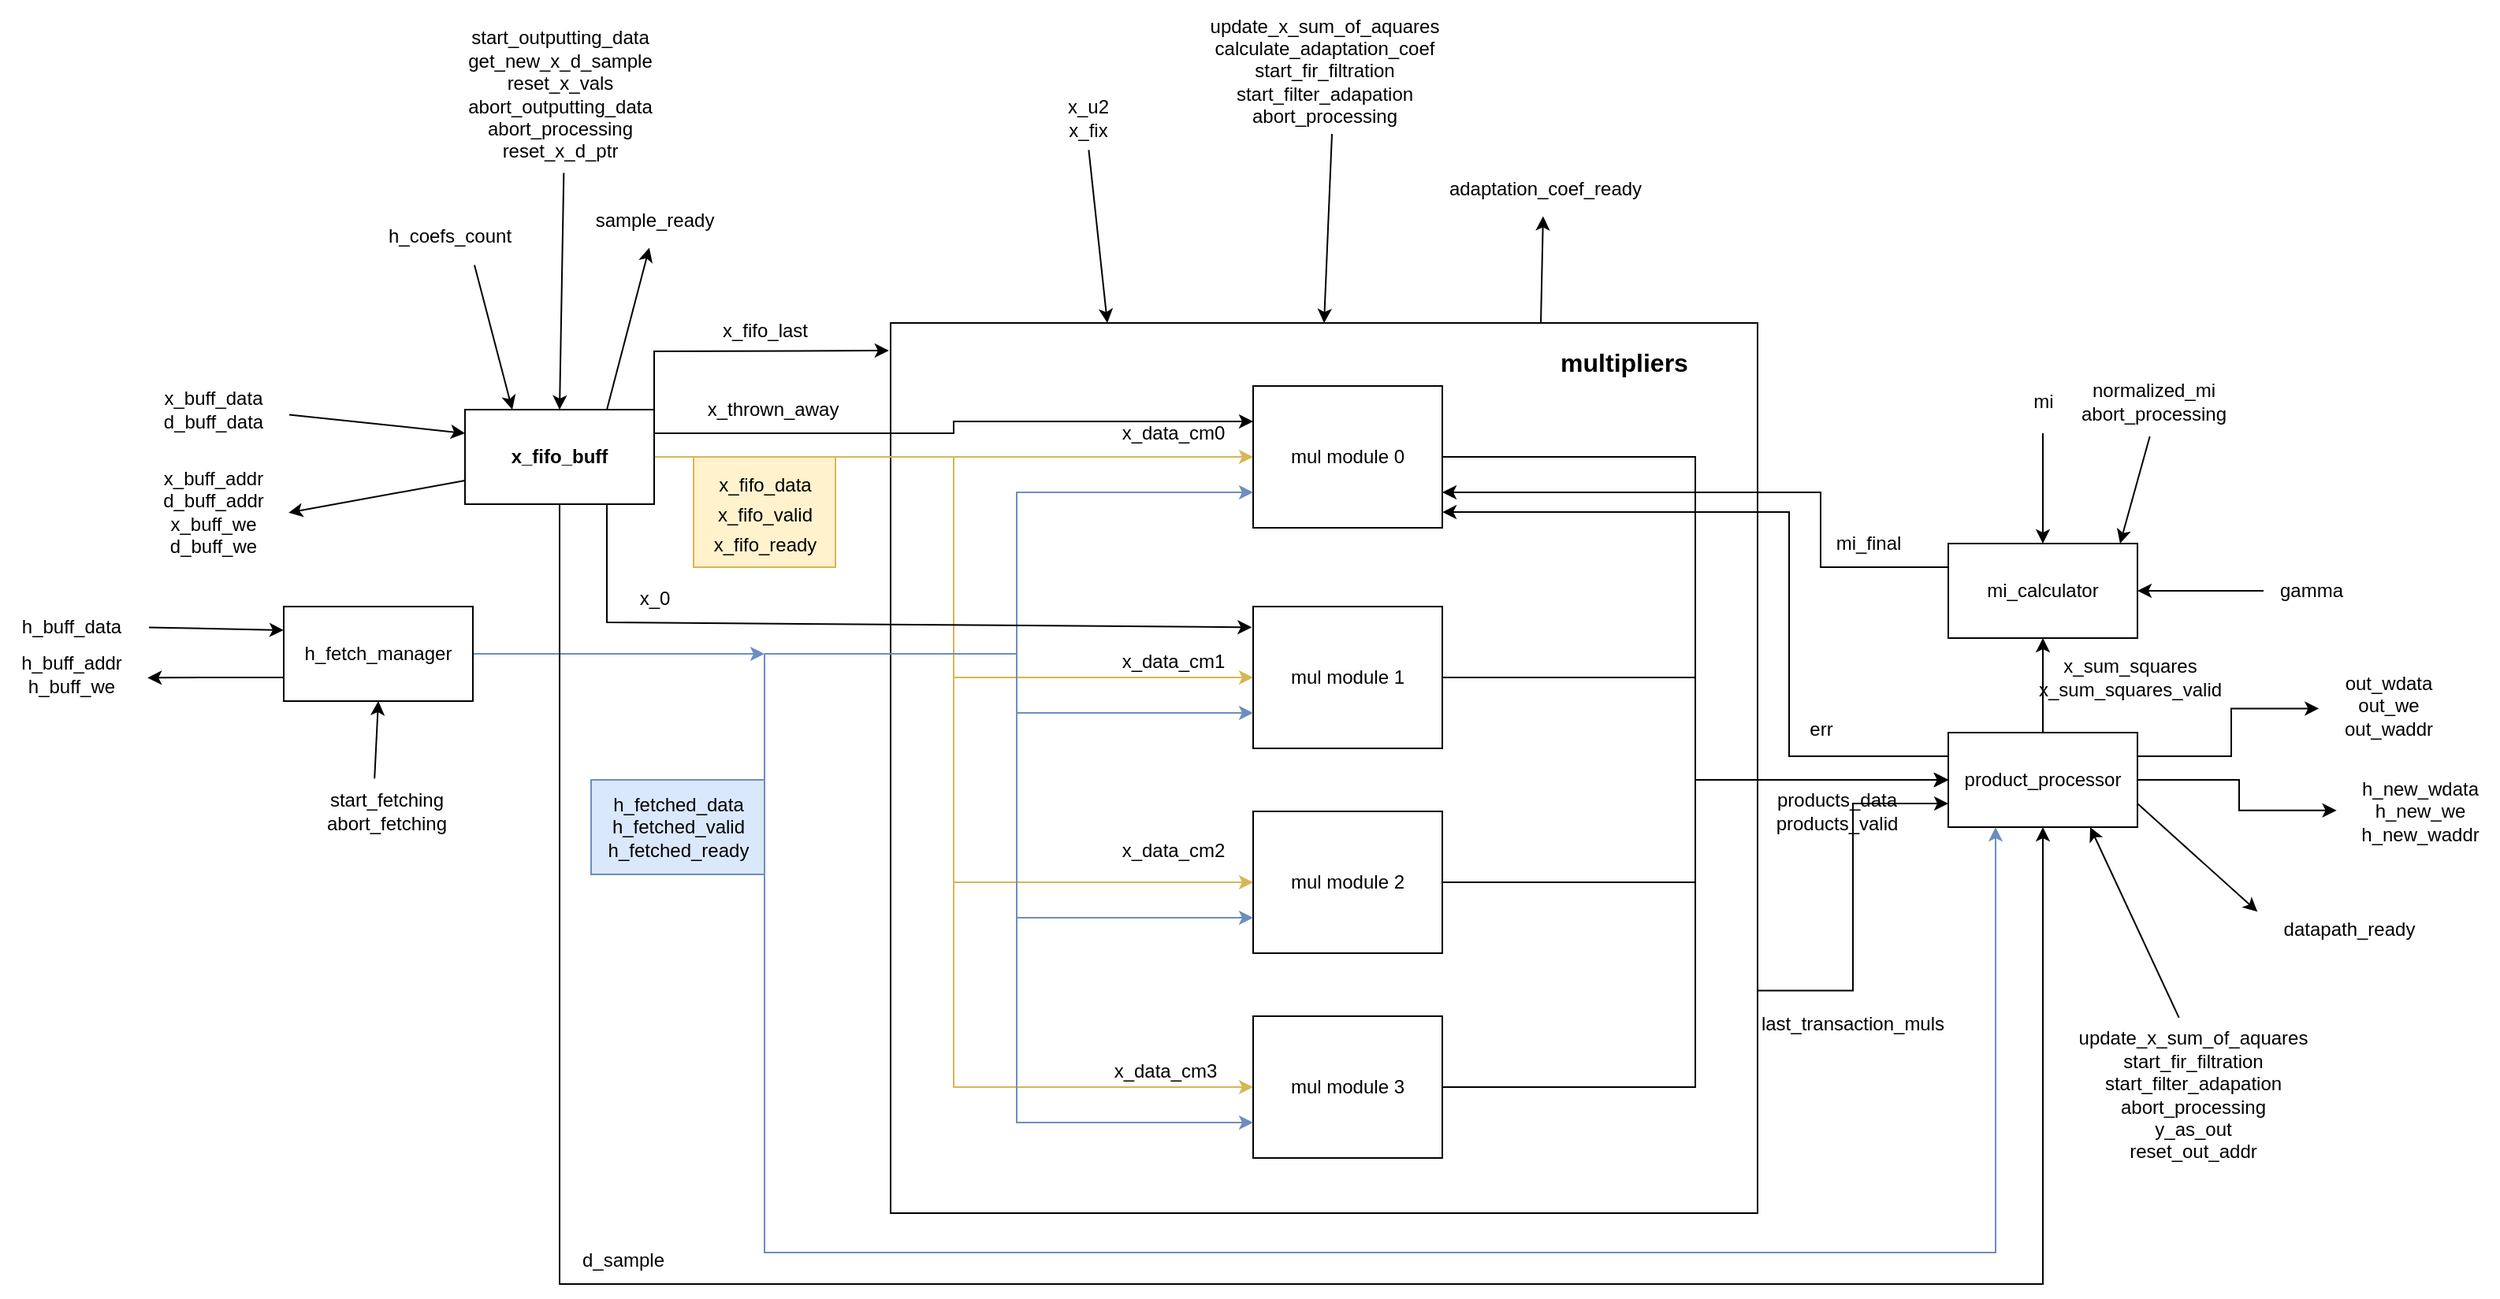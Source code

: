 <mxfile version="21.1.2" type="device">
  <diagram name="Page-1" id="f3YzBDc8I1vSzQkm1n1Y">
    <mxGraphModel dx="1994" dy="1859" grid="1" gridSize="10" guides="1" tooltips="1" connect="1" arrows="1" fold="1" page="1" pageScale="1" pageWidth="827" pageHeight="1169" math="0" shadow="0">
      <root>
        <mxCell id="0" />
        <mxCell id="1" parent="0" />
        <mxCell id="3palruj22PBdpWZvpDaX-1" style="edgeStyle=orthogonalEdgeStyle;rounded=0;orthogonalLoop=1;jettySize=auto;html=1;exitX=1;exitY=0.75;exitDx=0;exitDy=0;entryX=0;entryY=0.75;entryDx=0;entryDy=0;" parent="1" source="3palruj22PBdpWZvpDaX-2" target="3palruj22PBdpWZvpDaX-27" edge="1">
          <mxGeometry relative="1" as="geometry" />
        </mxCell>
        <mxCell id="3palruj22PBdpWZvpDaX-2" value="" style="rounded=0;whiteSpace=wrap;html=1;" parent="1" vertex="1">
          <mxGeometry x="280" y="80" width="550" height="565" as="geometry" />
        </mxCell>
        <mxCell id="3palruj22PBdpWZvpDaX-3" style="edgeStyle=orthogonalEdgeStyle;rounded=0;orthogonalLoop=1;jettySize=auto;html=1;exitX=1;exitY=0.5;exitDx=0;exitDy=0;entryX=0;entryY=0.5;entryDx=0;entryDy=0;fillColor=#fff2cc;strokeColor=#d6b656;" parent="1" source="3palruj22PBdpWZvpDaX-8" target="3palruj22PBdpWZvpDaX-16" edge="1">
          <mxGeometry relative="1" as="geometry" />
        </mxCell>
        <mxCell id="3palruj22PBdpWZvpDaX-4" style="edgeStyle=orthogonalEdgeStyle;rounded=0;orthogonalLoop=1;jettySize=auto;html=1;exitX=1;exitY=0.5;exitDx=0;exitDy=0;entryX=0;entryY=0.5;entryDx=0;entryDy=0;fillColor=#fff2cc;strokeColor=#d6b656;" parent="1" source="3palruj22PBdpWZvpDaX-8" target="3palruj22PBdpWZvpDaX-14" edge="1">
          <mxGeometry relative="1" as="geometry" />
        </mxCell>
        <mxCell id="3palruj22PBdpWZvpDaX-5" style="edgeStyle=orthogonalEdgeStyle;rounded=0;orthogonalLoop=1;jettySize=auto;html=1;exitX=1;exitY=0.5;exitDx=0;exitDy=0;entryX=0;entryY=0.5;entryDx=0;entryDy=0;fillColor=#fff2cc;strokeColor=#d6b656;" parent="1" source="3palruj22PBdpWZvpDaX-8" target="3palruj22PBdpWZvpDaX-12" edge="1">
          <mxGeometry relative="1" as="geometry" />
        </mxCell>
        <mxCell id="3palruj22PBdpWZvpDaX-6" style="edgeStyle=orthogonalEdgeStyle;rounded=0;orthogonalLoop=1;jettySize=auto;html=1;exitX=1;exitY=0.5;exitDx=0;exitDy=0;entryX=0;entryY=0.5;entryDx=0;entryDy=0;fillColor=#fff2cc;strokeColor=#d6b656;" parent="1" source="3palruj22PBdpWZvpDaX-8" target="3palruj22PBdpWZvpDaX-10" edge="1">
          <mxGeometry relative="1" as="geometry" />
        </mxCell>
        <mxCell id="3palruj22PBdpWZvpDaX-7" style="edgeStyle=orthogonalEdgeStyle;rounded=0;orthogonalLoop=1;jettySize=auto;html=1;exitX=1;exitY=0.25;exitDx=0;exitDy=0;entryX=0;entryY=0.25;entryDx=0;entryDy=0;" parent="1" source="3palruj22PBdpWZvpDaX-8" target="3palruj22PBdpWZvpDaX-16" edge="1">
          <mxGeometry relative="1" as="geometry" />
        </mxCell>
        <mxCell id="3palruj22PBdpWZvpDaX-8" value="&lt;b&gt;x_fifo_buff&lt;/b&gt;" style="rounded=0;whiteSpace=wrap;html=1;" parent="1" vertex="1">
          <mxGeometry x="10" y="135" width="120" height="60" as="geometry" />
        </mxCell>
        <mxCell id="3palruj22PBdpWZvpDaX-9" style="edgeStyle=orthogonalEdgeStyle;rounded=0;orthogonalLoop=1;jettySize=auto;html=1;exitX=1;exitY=0.5;exitDx=0;exitDy=0;entryX=0;entryY=0.5;entryDx=0;entryDy=0;" parent="1" source="3palruj22PBdpWZvpDaX-10" target="3palruj22PBdpWZvpDaX-27" edge="1">
          <mxGeometry relative="1" as="geometry" />
        </mxCell>
        <mxCell id="3palruj22PBdpWZvpDaX-10" value="mul module 3" style="rounded=0;whiteSpace=wrap;html=1;" parent="1" vertex="1">
          <mxGeometry x="510" y="520" width="120" height="90" as="geometry" />
        </mxCell>
        <mxCell id="3palruj22PBdpWZvpDaX-11" style="edgeStyle=orthogonalEdgeStyle;rounded=0;orthogonalLoop=1;jettySize=auto;html=1;exitX=1;exitY=0.5;exitDx=0;exitDy=0;entryX=0;entryY=0.5;entryDx=0;entryDy=0;" parent="1" source="3palruj22PBdpWZvpDaX-12" target="3palruj22PBdpWZvpDaX-27" edge="1">
          <mxGeometry relative="1" as="geometry" />
        </mxCell>
        <mxCell id="3palruj22PBdpWZvpDaX-12" value="mul module 2" style="rounded=0;whiteSpace=wrap;html=1;" parent="1" vertex="1">
          <mxGeometry x="510" y="390" width="120" height="90" as="geometry" />
        </mxCell>
        <mxCell id="3palruj22PBdpWZvpDaX-13" style="edgeStyle=orthogonalEdgeStyle;rounded=0;orthogonalLoop=1;jettySize=auto;html=1;exitX=1;exitY=0.5;exitDx=0;exitDy=0;entryX=0;entryY=0.5;entryDx=0;entryDy=0;" parent="1" source="3palruj22PBdpWZvpDaX-14" target="3palruj22PBdpWZvpDaX-27" edge="1">
          <mxGeometry relative="1" as="geometry" />
        </mxCell>
        <mxCell id="3palruj22PBdpWZvpDaX-14" value="mul module 1" style="rounded=0;whiteSpace=wrap;html=1;" parent="1" vertex="1">
          <mxGeometry x="510" y="260" width="120" height="90" as="geometry" />
        </mxCell>
        <mxCell id="3palruj22PBdpWZvpDaX-15" style="edgeStyle=orthogonalEdgeStyle;rounded=0;orthogonalLoop=1;jettySize=auto;html=1;exitX=1;exitY=0.5;exitDx=0;exitDy=0;entryX=0;entryY=0.5;entryDx=0;entryDy=0;" parent="1" source="3palruj22PBdpWZvpDaX-16" target="3palruj22PBdpWZvpDaX-27" edge="1">
          <mxGeometry relative="1" as="geometry" />
        </mxCell>
        <mxCell id="3palruj22PBdpWZvpDaX-16" value="mul module 0" style="rounded=0;whiteSpace=wrap;html=1;" parent="1" vertex="1">
          <mxGeometry x="510" y="120" width="120" height="90" as="geometry" />
        </mxCell>
        <mxCell id="3palruj22PBdpWZvpDaX-17" value="" style="endArrow=classic;html=1;rounded=0;entryX=0;entryY=0.25;entryDx=0;entryDy=0;exitX=1.039;exitY=0.58;exitDx=0;exitDy=0;exitPerimeter=0;" parent="1" source="3palruj22PBdpWZvpDaX-22" target="3palruj22PBdpWZvpDaX-8" edge="1">
          <mxGeometry width="50" height="50" relative="1" as="geometry">
            <mxPoint x="-140" y="165" as="sourcePoint" />
            <mxPoint x="-120" y="115" as="targetPoint" />
          </mxGeometry>
        </mxCell>
        <mxCell id="3palruj22PBdpWZvpDaX-18" style="edgeStyle=orthogonalEdgeStyle;rounded=0;orthogonalLoop=1;jettySize=auto;html=1;exitX=1;exitY=0.5;exitDx=0;exitDy=0;entryX=0;entryY=0.75;entryDx=0;entryDy=0;fillColor=#dae8fc;strokeColor=#6c8ebf;" parent="1" target="3palruj22PBdpWZvpDaX-16" edge="1">
          <mxGeometry relative="1" as="geometry">
            <mxPoint x="200" y="290.0" as="sourcePoint" />
            <Array as="points">
              <mxPoint x="360" y="290" />
              <mxPoint x="360" y="188" />
            </Array>
          </mxGeometry>
        </mxCell>
        <mxCell id="3palruj22PBdpWZvpDaX-19" style="edgeStyle=orthogonalEdgeStyle;rounded=0;orthogonalLoop=1;jettySize=auto;html=1;exitX=1;exitY=0.5;exitDx=0;exitDy=0;entryX=0;entryY=0.75;entryDx=0;entryDy=0;fillColor=#dae8fc;strokeColor=#6c8ebf;" parent="1" target="3palruj22PBdpWZvpDaX-14" edge="1">
          <mxGeometry relative="1" as="geometry">
            <mxPoint x="200" y="290.0" as="sourcePoint" />
            <Array as="points">
              <mxPoint x="360" y="290" />
              <mxPoint x="360" y="328" />
            </Array>
          </mxGeometry>
        </mxCell>
        <mxCell id="3palruj22PBdpWZvpDaX-20" style="edgeStyle=orthogonalEdgeStyle;rounded=0;orthogonalLoop=1;jettySize=auto;html=1;exitX=1;exitY=0.5;exitDx=0;exitDy=0;entryX=0;entryY=0.75;entryDx=0;entryDy=0;fillColor=#dae8fc;strokeColor=#6c8ebf;" parent="1" target="3palruj22PBdpWZvpDaX-12" edge="1">
          <mxGeometry relative="1" as="geometry">
            <mxPoint x="200" y="290.0" as="sourcePoint" />
            <Array as="points">
              <mxPoint x="360" y="290" />
              <mxPoint x="360" y="458" />
            </Array>
          </mxGeometry>
        </mxCell>
        <mxCell id="3palruj22PBdpWZvpDaX-21" style="edgeStyle=orthogonalEdgeStyle;rounded=0;orthogonalLoop=1;jettySize=auto;html=1;exitX=1;exitY=0.5;exitDx=0;exitDy=0;entryX=0;entryY=0.75;entryDx=0;entryDy=0;fillColor=#dae8fc;strokeColor=#6c8ebf;" parent="1" target="3palruj22PBdpWZvpDaX-10" edge="1">
          <mxGeometry relative="1" as="geometry">
            <mxPoint x="200" y="290.0" as="sourcePoint" />
            <Array as="points">
              <mxPoint x="360" y="290" />
              <mxPoint x="360" y="588" />
            </Array>
          </mxGeometry>
        </mxCell>
        <mxCell id="3palruj22PBdpWZvpDaX-22" value="x_buff_data&lt;br&gt;d_buff_data" style="text;html=1;align=center;verticalAlign=middle;resizable=0;points=[];autosize=1;strokeColor=none;fillColor=none;" parent="1" vertex="1">
          <mxGeometry x="-195" y="115" width="90" height="40" as="geometry" />
        </mxCell>
        <mxCell id="3palruj22PBdpWZvpDaX-23" style="edgeStyle=orthogonalEdgeStyle;rounded=0;orthogonalLoop=1;jettySize=auto;html=1;exitX=0.5;exitY=0;exitDx=0;exitDy=0;entryX=0.5;entryY=1;entryDx=0;entryDy=0;" parent="1" source="3palruj22PBdpWZvpDaX-27" target="3palruj22PBdpWZvpDaX-29" edge="1">
          <mxGeometry relative="1" as="geometry" />
        </mxCell>
        <mxCell id="3palruj22PBdpWZvpDaX-24" style="edgeStyle=orthogonalEdgeStyle;rounded=0;orthogonalLoop=1;jettySize=auto;html=1;exitX=1;exitY=0.5;exitDx=0;exitDy=0;entryX=-0.027;entryY=0.49;entryDx=0;entryDy=0;entryPerimeter=0;" parent="1" source="3palruj22PBdpWZvpDaX-27" target="3palruj22PBdpWZvpDaX-32" edge="1">
          <mxGeometry relative="1" as="geometry">
            <mxPoint x="1201" y="370.588" as="targetPoint" />
          </mxGeometry>
        </mxCell>
        <mxCell id="3palruj22PBdpWZvpDaX-25" style="edgeStyle=orthogonalEdgeStyle;rounded=0;orthogonalLoop=1;jettySize=auto;html=1;exitX=0;exitY=0.25;exitDx=0;exitDy=0;entryX=1;entryY=0.889;entryDx=0;entryDy=0;entryPerimeter=0;fontSize=12;" parent="1" source="3palruj22PBdpWZvpDaX-27" target="3palruj22PBdpWZvpDaX-16" edge="1">
          <mxGeometry relative="1" as="geometry">
            <Array as="points">
              <mxPoint x="850" y="355" />
              <mxPoint x="850" y="200" />
            </Array>
          </mxGeometry>
        </mxCell>
        <mxCell id="3palruj22PBdpWZvpDaX-26" style="edgeStyle=orthogonalEdgeStyle;rounded=0;orthogonalLoop=1;jettySize=auto;html=1;exitX=1;exitY=0.25;exitDx=0;exitDy=0;entryX=-0.048;entryY=0.537;entryDx=0;entryDy=0;entryPerimeter=0;" parent="1" source="3palruj22PBdpWZvpDaX-27" target="3palruj22PBdpWZvpDaX-73" edge="1">
          <mxGeometry relative="1" as="geometry">
            <mxPoint x="1140" y="340" as="targetPoint" />
          </mxGeometry>
        </mxCell>
        <mxCell id="3palruj22PBdpWZvpDaX-27" value="product_processor" style="rounded=0;whiteSpace=wrap;html=1;" parent="1" vertex="1">
          <mxGeometry x="951" y="340" width="120" height="60" as="geometry" />
        </mxCell>
        <mxCell id="3palruj22PBdpWZvpDaX-28" style="edgeStyle=orthogonalEdgeStyle;rounded=0;orthogonalLoop=1;jettySize=auto;html=1;exitX=0;exitY=0.25;exitDx=0;exitDy=0;entryX=1;entryY=0.75;entryDx=0;entryDy=0;fontSize=12;" parent="1" source="3palruj22PBdpWZvpDaX-29" target="3palruj22PBdpWZvpDaX-16" edge="1">
          <mxGeometry relative="1" as="geometry">
            <Array as="points">
              <mxPoint x="870" y="235" />
              <mxPoint x="870" y="188" />
            </Array>
          </mxGeometry>
        </mxCell>
        <mxCell id="3palruj22PBdpWZvpDaX-29" value="mi_calculator" style="rounded=0;whiteSpace=wrap;html=1;" parent="1" vertex="1">
          <mxGeometry x="951" y="220" width="120" height="60" as="geometry" />
        </mxCell>
        <mxCell id="3palruj22PBdpWZvpDaX-30" value="x_sum_squares&lt;br&gt;x_sum_squares_valid" style="text;html=1;align=center;verticalAlign=middle;resizable=0;points=[];autosize=1;strokeColor=none;fillColor=none;" parent="1" vertex="1">
          <mxGeometry x="996" y="285" width="140" height="40" as="geometry" />
        </mxCell>
        <mxCell id="3palruj22PBdpWZvpDaX-31" value="err" style="text;html=1;align=center;verticalAlign=middle;resizable=0;points=[];autosize=1;strokeColor=none;fillColor=none;" parent="1" vertex="1">
          <mxGeometry x="850" y="322.5" width="40" height="30" as="geometry" />
        </mxCell>
        <mxCell id="3palruj22PBdpWZvpDaX-32" value="h_new_wdata&lt;br&gt;h_new_we&lt;br&gt;h_new_waddr" style="text;html=1;align=center;verticalAlign=middle;resizable=0;points=[];autosize=1;strokeColor=none;fillColor=none;" parent="1" vertex="1">
          <mxGeometry x="1200" y="360" width="100" height="60" as="geometry" />
        </mxCell>
        <mxCell id="3palruj22PBdpWZvpDaX-33" value="" style="endArrow=classic;html=1;rounded=0;entryX=1;entryY=0.5;entryDx=0;entryDy=0;" parent="1" target="3palruj22PBdpWZvpDaX-29" edge="1">
          <mxGeometry width="50" height="50" relative="1" as="geometry">
            <mxPoint x="1151" y="250.0" as="sourcePoint" />
            <mxPoint x="1181" y="160" as="targetPoint" />
          </mxGeometry>
        </mxCell>
        <mxCell id="3palruj22PBdpWZvpDaX-34" value="gamma" style="text;html=1;align=center;verticalAlign=middle;resizable=0;points=[];autosize=1;strokeColor=none;fillColor=none;" parent="1" vertex="1">
          <mxGeometry x="1151" y="235" width="60" height="30" as="geometry" />
        </mxCell>
        <mxCell id="3palruj22PBdpWZvpDaX-35" value="x_thrown_away" style="text;html=1;align=center;verticalAlign=middle;resizable=0;points=[];autosize=1;strokeColor=none;fillColor=none;" parent="1" vertex="1">
          <mxGeometry x="150" y="120" width="110" height="30" as="geometry" />
        </mxCell>
        <mxCell id="3palruj22PBdpWZvpDaX-36" value="" style="endArrow=classic;html=1;rounded=0;entryX=0.5;entryY=0;entryDx=0;entryDy=0;exitX=0.519;exitY=0.998;exitDx=0;exitDy=0;exitPerimeter=0;" parent="1" source="3palruj22PBdpWZvpDaX-37" target="3palruj22PBdpWZvpDaX-8" edge="1">
          <mxGeometry width="50" height="50" relative="1" as="geometry">
            <mxPoint x="10" y="50" as="sourcePoint" />
            <mxPoint x="-80" y="20" as="targetPoint" />
          </mxGeometry>
        </mxCell>
        <mxCell id="3palruj22PBdpWZvpDaX-37" value="start_outputting_data&lt;br&gt;get_new_x_d_sample&lt;br&gt;reset_x_vals&lt;br&gt;abort_outputting_data&lt;br&gt;abort_processing&lt;br&gt;reset_x_d_ptr" style="text;html=1;align=center;verticalAlign=middle;resizable=0;points=[];autosize=1;strokeColor=none;fillColor=none;" parent="1" vertex="1">
          <mxGeometry y="-115" width="140" height="100" as="geometry" />
        </mxCell>
        <mxCell id="3palruj22PBdpWZvpDaX-38" value="x_data_cm3" style="text;html=1;align=center;verticalAlign=middle;resizable=0;points=[];autosize=1;strokeColor=none;fillColor=none;" parent="1" vertex="1">
          <mxGeometry x="409" y="540" width="90" height="30" as="geometry" />
        </mxCell>
        <mxCell id="3palruj22PBdpWZvpDaX-39" value="x_data_cm2" style="text;html=1;align=center;verticalAlign=middle;resizable=0;points=[];autosize=1;strokeColor=none;fillColor=none;" parent="1" vertex="1">
          <mxGeometry x="414" y="400" width="90" height="30" as="geometry" />
        </mxCell>
        <mxCell id="3palruj22PBdpWZvpDaX-40" value="x_data_cm1" style="text;html=1;align=center;verticalAlign=middle;resizable=0;points=[];autosize=1;strokeColor=none;fillColor=none;" parent="1" vertex="1">
          <mxGeometry x="414" y="280" width="90" height="30" as="geometry" />
        </mxCell>
        <mxCell id="3palruj22PBdpWZvpDaX-41" value="x_data_cm0" style="text;html=1;align=center;verticalAlign=middle;resizable=0;points=[];autosize=1;strokeColor=none;fillColor=none;" parent="1" vertex="1">
          <mxGeometry x="414" y="135" width="90" height="30" as="geometry" />
        </mxCell>
        <mxCell id="3palruj22PBdpWZvpDaX-42" value="&lt;font style=&quot;font-size: 16px;&quot;&gt;&lt;b&gt;multipliers&lt;/b&gt;&lt;/font&gt;" style="text;html=1;align=center;verticalAlign=middle;resizable=0;points=[];autosize=1;strokeColor=none;fillColor=none;" parent="1" vertex="1">
          <mxGeometry x="695" y="90" width="100" height="30" as="geometry" />
        </mxCell>
        <mxCell id="3palruj22PBdpWZvpDaX-43" value="&lt;font style=&quot;font-size: 12px;&quot;&gt;x_fifo_data&lt;br&gt;x_fifo_valid&lt;br&gt;x_fifo_ready&lt;br&gt;&lt;/font&gt;" style="text;html=1;align=center;verticalAlign=middle;resizable=0;points=[];autosize=1;strokeColor=#d6b656;fillColor=#fff2cc;fontSize=16;" parent="1" vertex="1">
          <mxGeometry x="155" y="165" width="90" height="70" as="geometry" />
        </mxCell>
        <mxCell id="3palruj22PBdpWZvpDaX-44" value="" style="endArrow=classic;html=1;rounded=0;fontSize=12;exitX=0;exitY=0.75;exitDx=0;exitDy=0;entryX=1.034;entryY=0.506;entryDx=0;entryDy=0;entryPerimeter=0;" parent="1" source="3palruj22PBdpWZvpDaX-8" target="3palruj22PBdpWZvpDaX-45" edge="1">
          <mxGeometry width="50" height="50" relative="1" as="geometry">
            <mxPoint x="-20" y="200" as="sourcePoint" />
            <mxPoint x="-120" y="180" as="targetPoint" />
          </mxGeometry>
        </mxCell>
        <mxCell id="3palruj22PBdpWZvpDaX-45" value="x_buff_addr&lt;br&gt;d_buff_addr&lt;br&gt;x_buff_we&lt;br&gt;d_buff_we" style="text;html=1;align=center;verticalAlign=middle;resizable=0;points=[];autosize=1;strokeColor=none;fillColor=none;fontSize=12;" parent="1" vertex="1">
          <mxGeometry x="-195" y="165" width="90" height="70" as="geometry" />
        </mxCell>
        <mxCell id="3palruj22PBdpWZvpDaX-46" value="" style="endArrow=classic;html=1;rounded=0;fontSize=12;entryX=0.5;entryY=0;entryDx=0;entryDy=0;" parent="1" target="3palruj22PBdpWZvpDaX-2" edge="1">
          <mxGeometry width="50" height="50" relative="1" as="geometry">
            <mxPoint x="560" y="-40.0" as="sourcePoint" />
            <mxPoint x="600" y="-60" as="targetPoint" />
          </mxGeometry>
        </mxCell>
        <mxCell id="3palruj22PBdpWZvpDaX-47" value="update_x_sum_of_aquares&lt;br&gt;calculate_adaptation_coef&lt;br&gt;start_fir_filtration&lt;br&gt;start_filter_adapation&lt;br&gt;abort_processing" style="text;html=1;align=center;verticalAlign=middle;resizable=0;points=[];autosize=1;strokeColor=none;fillColor=none;fontSize=12;" parent="1" vertex="1">
          <mxGeometry x="470" y="-125" width="170" height="90" as="geometry" />
        </mxCell>
        <mxCell id="3palruj22PBdpWZvpDaX-48" value="" style="endArrow=classic;html=1;rounded=0;fontSize=12;exitX=0.75;exitY=1;exitDx=0;exitDy=0;entryX=-0.007;entryY=0.146;entryDx=0;entryDy=0;entryPerimeter=0;" parent="1" source="3palruj22PBdpWZvpDaX-8" target="3palruj22PBdpWZvpDaX-14" edge="1">
          <mxGeometry width="50" height="50" relative="1" as="geometry">
            <mxPoint x="30" y="350" as="sourcePoint" />
            <mxPoint x="80" y="300" as="targetPoint" />
            <Array as="points">
              <mxPoint x="100" y="270" />
            </Array>
          </mxGeometry>
        </mxCell>
        <mxCell id="3palruj22PBdpWZvpDaX-49" value="x_0" style="text;html=1;align=center;verticalAlign=middle;resizable=0;points=[];autosize=1;strokeColor=none;fillColor=none;fontSize=12;" parent="1" vertex="1">
          <mxGeometry x="110" y="240" width="40" height="30" as="geometry" />
        </mxCell>
        <mxCell id="3palruj22PBdpWZvpDaX-50" style="edgeStyle=orthogonalEdgeStyle;rounded=0;orthogonalLoop=1;jettySize=auto;html=1;exitX=1;exitY=0.5;exitDx=0;exitDy=0;fontSize=12;fillColor=#dae8fc;strokeColor=#6c8ebf;" parent="1" source="3palruj22PBdpWZvpDaX-52" edge="1">
          <mxGeometry relative="1" as="geometry">
            <mxPoint x="200" y="290.0" as="targetPoint" />
          </mxGeometry>
        </mxCell>
        <mxCell id="3palruj22PBdpWZvpDaX-51" style="edgeStyle=orthogonalEdgeStyle;rounded=0;orthogonalLoop=1;jettySize=auto;html=1;exitX=0;exitY=0.75;exitDx=0;exitDy=0;entryX=1.04;entryY=0.568;entryDx=0;entryDy=0;entryPerimeter=0;fontSize=12;" parent="1" source="3palruj22PBdpWZvpDaX-52" target="3palruj22PBdpWZvpDaX-56" edge="1">
          <mxGeometry relative="1" as="geometry" />
        </mxCell>
        <mxCell id="3palruj22PBdpWZvpDaX-52" value="h_fetch_manager" style="rounded=0;whiteSpace=wrap;html=1;fontSize=12;" parent="1" vertex="1">
          <mxGeometry x="-105" y="260" width="120" height="60" as="geometry" />
        </mxCell>
        <mxCell id="3palruj22PBdpWZvpDaX-53" value="start_fetching&lt;br&gt;abort_fetching" style="text;html=1;align=center;verticalAlign=middle;resizable=0;points=[];autosize=1;strokeColor=none;fillColor=none;fontSize=12;" parent="1" vertex="1">
          <mxGeometry x="-90" y="370" width="100" height="40" as="geometry" />
        </mxCell>
        <mxCell id="3palruj22PBdpWZvpDaX-54" value="" style="endArrow=classic;html=1;rounded=0;fontSize=12;exitX=0.426;exitY=-0.021;exitDx=0;exitDy=0;exitPerimeter=0;entryX=0.5;entryY=1;entryDx=0;entryDy=0;" parent="1" source="3palruj22PBdpWZvpDaX-53" target="3palruj22PBdpWZvpDaX-52" edge="1">
          <mxGeometry width="50" height="50" relative="1" as="geometry">
            <mxPoint x="-230" y="340" as="sourcePoint" />
            <mxPoint x="-180" y="290" as="targetPoint" />
          </mxGeometry>
        </mxCell>
        <mxCell id="3palruj22PBdpWZvpDaX-55" value="h_buff_data" style="text;html=1;align=center;verticalAlign=middle;resizable=0;points=[];autosize=1;strokeColor=none;fillColor=none;" parent="1" vertex="1">
          <mxGeometry x="-285" y="257.5" width="90" height="30" as="geometry" />
        </mxCell>
        <mxCell id="3palruj22PBdpWZvpDaX-56" value="h_buff_addr&lt;br&gt;h_buff_we" style="text;html=1;align=center;verticalAlign=middle;resizable=0;points=[];autosize=1;strokeColor=none;fillColor=none;fontSize=12;" parent="1" vertex="1">
          <mxGeometry x="-285" y="282.5" width="90" height="40" as="geometry" />
        </mxCell>
        <mxCell id="3palruj22PBdpWZvpDaX-57" value="" style="endArrow=classic;html=1;rounded=0;fontSize=12;exitX=1.05;exitY=0.524;exitDx=0;exitDy=0;exitPerimeter=0;entryX=0;entryY=0.25;entryDx=0;entryDy=0;" parent="1" source="3palruj22PBdpWZvpDaX-55" target="3palruj22PBdpWZvpDaX-52" edge="1">
          <mxGeometry width="50" height="50" relative="1" as="geometry">
            <mxPoint x="-360" y="215" as="sourcePoint" />
            <mxPoint x="-310" y="165" as="targetPoint" />
          </mxGeometry>
        </mxCell>
        <mxCell id="3palruj22PBdpWZvpDaX-58" value="h_fetched_data&lt;br&gt;h_fetched_valid&lt;br&gt;h_fetched_ready" style="text;html=1;align=center;verticalAlign=middle;resizable=0;points=[];autosize=1;strokeColor=#6c8ebf;fillColor=#dae8fc;fontSize=12;" parent="1" vertex="1">
          <mxGeometry x="90" y="370" width="110" height="60" as="geometry" />
        </mxCell>
        <mxCell id="3palruj22PBdpWZvpDaX-59" value="" style="endArrow=classic;html=1;rounded=0;fontSize=12;entryX=0.25;entryY=1;entryDx=0;entryDy=0;fillColor=#dae8fc;strokeColor=#6c8ebf;" parent="1" target="3palruj22PBdpWZvpDaX-27" edge="1">
          <mxGeometry width="50" height="50" relative="1" as="geometry">
            <mxPoint x="200" y="290.0" as="sourcePoint" />
            <mxPoint x="300" y="780" as="targetPoint" />
            <Array as="points">
              <mxPoint x="200" y="670" />
              <mxPoint x="981" y="670" />
            </Array>
          </mxGeometry>
        </mxCell>
        <mxCell id="3palruj22PBdpWZvpDaX-60" value="" style="endArrow=classic;html=1;rounded=0;fontSize=12;exitX=0.5;exitY=1;exitDx=0;exitDy=0;entryX=0.5;entryY=1;entryDx=0;entryDy=0;" parent="1" source="3palruj22PBdpWZvpDaX-8" target="3palruj22PBdpWZvpDaX-27" edge="1">
          <mxGeometry width="50" height="50" relative="1" as="geometry">
            <mxPoint x="-50" y="490" as="sourcePoint" />
            <mxPoint x="150" y="870" as="targetPoint" />
            <Array as="points">
              <mxPoint x="70" y="690" />
              <mxPoint x="1011" y="690" />
            </Array>
          </mxGeometry>
        </mxCell>
        <mxCell id="3palruj22PBdpWZvpDaX-61" value="d_sample" style="text;html=1;align=center;verticalAlign=middle;resizable=0;points=[];autosize=1;strokeColor=none;fillColor=none;fontSize=12;" parent="1" vertex="1">
          <mxGeometry x="70" y="660" width="80" height="30" as="geometry" />
        </mxCell>
        <mxCell id="3palruj22PBdpWZvpDaX-62" value="" style="endArrow=classic;html=1;rounded=0;fontSize=12;exitX=0.75;exitY=0;exitDx=0;exitDy=0;entryX=0.469;entryY=1.075;entryDx=0;entryDy=0;entryPerimeter=0;" parent="1" source="3palruj22PBdpWZvpDaX-8" target="3palruj22PBdpWZvpDaX-63" edge="1">
          <mxGeometry width="50" height="50" relative="1" as="geometry">
            <mxPoint x="180" y="20" as="sourcePoint" />
            <mxPoint x="180" y="40" as="targetPoint" />
          </mxGeometry>
        </mxCell>
        <mxCell id="3palruj22PBdpWZvpDaX-63" value="sample_ready" style="text;html=1;align=center;verticalAlign=middle;resizable=0;points=[];autosize=1;strokeColor=none;fillColor=none;fontSize=12;" parent="1" vertex="1">
          <mxGeometry x="80" width="100" height="30" as="geometry" />
        </mxCell>
        <mxCell id="3palruj22PBdpWZvpDaX-64" value="products_data&lt;br&gt;products_valid" style="text;html=1;align=center;verticalAlign=middle;resizable=0;points=[];autosize=1;strokeColor=none;fillColor=none;fontSize=12;" parent="1" vertex="1">
          <mxGeometry x="830" y="370" width="100" height="40" as="geometry" />
        </mxCell>
        <mxCell id="3palruj22PBdpWZvpDaX-65" value="h_coefs_count" style="text;html=1;align=center;verticalAlign=middle;resizable=0;points=[];autosize=1;strokeColor=none;fillColor=none;fontSize=12;" parent="1" vertex="1">
          <mxGeometry x="-50" y="10" width="100" height="30" as="geometry" />
        </mxCell>
        <mxCell id="3palruj22PBdpWZvpDaX-66" value="" style="endArrow=classic;html=1;rounded=0;fontSize=12;exitX=0.66;exitY=1.108;exitDx=0;exitDy=0;exitPerimeter=0;entryX=0.25;entryY=0;entryDx=0;entryDy=0;" parent="1" source="3palruj22PBdpWZvpDaX-65" target="3palruj22PBdpWZvpDaX-8" edge="1">
          <mxGeometry width="50" height="50" relative="1" as="geometry">
            <mxPoint x="10" y="80" as="sourcePoint" />
            <mxPoint x="60" y="30" as="targetPoint" />
          </mxGeometry>
        </mxCell>
        <mxCell id="3palruj22PBdpWZvpDaX-67" value="" style="endArrow=classic;html=1;rounded=0;fontSize=12;exitX=1;exitY=0;exitDx=0;exitDy=0;entryX=-0.002;entryY=0.031;entryDx=0;entryDy=0;entryPerimeter=0;" parent="1" source="3palruj22PBdpWZvpDaX-8" target="3palruj22PBdpWZvpDaX-2" edge="1">
          <mxGeometry width="50" height="50" relative="1" as="geometry">
            <mxPoint x="250" y="40" as="sourcePoint" />
            <mxPoint x="300" y="-10" as="targetPoint" />
            <Array as="points">
              <mxPoint x="130" y="98" />
            </Array>
          </mxGeometry>
        </mxCell>
        <mxCell id="3palruj22PBdpWZvpDaX-68" value="x_fifo_last" style="text;html=1;align=center;verticalAlign=middle;resizable=0;points=[];autosize=1;strokeColor=none;fillColor=none;fontSize=12;" parent="1" vertex="1">
          <mxGeometry x="160" y="70" width="80" height="30" as="geometry" />
        </mxCell>
        <mxCell id="3palruj22PBdpWZvpDaX-69" value="mi_final" style="text;html=1;align=center;verticalAlign=middle;resizable=0;points=[];autosize=1;strokeColor=none;fillColor=none;fontSize=12;" parent="1" vertex="1">
          <mxGeometry x="870" y="205" width="60" height="30" as="geometry" />
        </mxCell>
        <mxCell id="3palruj22PBdpWZvpDaX-70" value="" style="endArrow=classic;html=1;rounded=0;fontSize=12;entryX=0.5;entryY=0;entryDx=0;entryDy=0;" parent="1" target="3palruj22PBdpWZvpDaX-29" edge="1">
          <mxGeometry width="50" height="50" relative="1" as="geometry">
            <mxPoint x="1011" y="150.0" as="sourcePoint" />
            <mxPoint x="1050" y="60" as="targetPoint" />
          </mxGeometry>
        </mxCell>
        <mxCell id="3palruj22PBdpWZvpDaX-71" value="mi" style="text;html=1;align=center;verticalAlign=middle;resizable=0;points=[];autosize=1;strokeColor=none;fillColor=none;fontSize=12;" parent="1" vertex="1">
          <mxGeometry x="991" y="115" width="40" height="30" as="geometry" />
        </mxCell>
        <mxCell id="3palruj22PBdpWZvpDaX-72" value="last_transaction_muls" style="text;html=1;align=center;verticalAlign=middle;resizable=0;points=[];autosize=1;strokeColor=none;fillColor=none;" parent="1" vertex="1">
          <mxGeometry x="820" y="510" width="140" height="30" as="geometry" />
        </mxCell>
        <mxCell id="3palruj22PBdpWZvpDaX-73" value="out_wdata&lt;br&gt;out_we&lt;br&gt;out_waddr" style="text;html=1;align=center;verticalAlign=middle;resizable=0;points=[];autosize=1;strokeColor=none;fillColor=none;" parent="1" vertex="1">
          <mxGeometry x="1190" y="292.5" width="80" height="60" as="geometry" />
        </mxCell>
        <mxCell id="3palruj22PBdpWZvpDaX-74" value="update_x_sum_of_aquares&lt;br&gt;start_fir_filtration&lt;br&gt;start_filter_adapation&lt;br&gt;abort_processing&lt;br&gt;y_as_out&lt;br&gt;reset_out_addr" style="text;html=1;align=center;verticalAlign=middle;resizable=0;points=[];autosize=1;strokeColor=none;fillColor=none;fontSize=12;" parent="1" vertex="1">
          <mxGeometry x="1021" y="520" width="170" height="100" as="geometry" />
        </mxCell>
        <mxCell id="3palruj22PBdpWZvpDaX-75" value="" style="endArrow=classic;html=1;rounded=0;entryX=0.75;entryY=1;entryDx=0;entryDy=0;exitX=0.449;exitY=0.009;exitDx=0;exitDy=0;exitPerimeter=0;" parent="1" source="3palruj22PBdpWZvpDaX-74" target="3palruj22PBdpWZvpDaX-27" edge="1">
          <mxGeometry width="50" height="50" relative="1" as="geometry">
            <mxPoint x="1101" y="670" as="sourcePoint" />
            <mxPoint x="1151" y="620" as="targetPoint" />
          </mxGeometry>
        </mxCell>
        <mxCell id="3palruj22PBdpWZvpDaX-76" value="" style="endArrow=classic;html=1;rounded=0;entryX=0.908;entryY=0;entryDx=0;entryDy=0;entryPerimeter=0;exitX=0.482;exitY=1.051;exitDx=0;exitDy=0;exitPerimeter=0;" parent="1" source="3palruj22PBdpWZvpDaX-77" target="3palruj22PBdpWZvpDaX-29" edge="1">
          <mxGeometry width="50" height="50" relative="1" as="geometry">
            <mxPoint x="1100" y="135" as="sourcePoint" />
            <mxPoint x="1150" y="85" as="targetPoint" />
          </mxGeometry>
        </mxCell>
        <mxCell id="3palruj22PBdpWZvpDaX-77" value="normalized_mi&lt;br&gt;abort_processing" style="text;html=1;align=center;verticalAlign=middle;resizable=0;points=[];autosize=1;strokeColor=none;fillColor=none;" parent="1" vertex="1">
          <mxGeometry x="1021" y="110" width="120" height="40" as="geometry" />
        </mxCell>
        <mxCell id="3palruj22PBdpWZvpDaX-78" value="" style="endArrow=classic;html=1;rounded=0;exitX=1;exitY=0.75;exitDx=0;exitDy=0;entryX=-0.026;entryY=0.123;entryDx=0;entryDy=0;entryPerimeter=0;" parent="1" source="3palruj22PBdpWZvpDaX-27" target="3palruj22PBdpWZvpDaX-79" edge="1">
          <mxGeometry width="50" height="50" relative="1" as="geometry">
            <mxPoint x="1110" y="430" as="sourcePoint" />
            <mxPoint x="1210" y="470" as="targetPoint" />
          </mxGeometry>
        </mxCell>
        <mxCell id="3palruj22PBdpWZvpDaX-79" value="datapath_ready" style="text;html=1;align=center;verticalAlign=middle;resizable=0;points=[];autosize=1;strokeColor=none;fillColor=none;" parent="1" vertex="1">
          <mxGeometry x="1150" y="450" width="110" height="30" as="geometry" />
        </mxCell>
        <mxCell id="3palruj22PBdpWZvpDaX-80" value="" style="endArrow=classic;html=1;rounded=0;exitX=0.75;exitY=0;exitDx=0;exitDy=0;entryX=0.493;entryY=1.075;entryDx=0;entryDy=0;entryPerimeter=0;" parent="1" source="3palruj22PBdpWZvpDaX-2" target="3palruj22PBdpWZvpDaX-81" edge="1">
          <mxGeometry width="50" height="50" relative="1" as="geometry">
            <mxPoint x="875" y="80" as="sourcePoint" />
            <mxPoint x="693" y="10" as="targetPoint" />
          </mxGeometry>
        </mxCell>
        <mxCell id="3palruj22PBdpWZvpDaX-81" value="adaptation_coef_ready" style="text;html=1;align=center;verticalAlign=middle;resizable=0;points=[];autosize=1;strokeColor=none;fillColor=none;" parent="1" vertex="1">
          <mxGeometry x="620" y="-20" width="150" height="30" as="geometry" />
        </mxCell>
        <mxCell id="2aUVrHZZadbkWYOi2MG7-1" value="" style="endArrow=classic;html=1;rounded=0;entryX=0.25;entryY=0;entryDx=0;entryDy=0;exitX=0.514;exitY=1.005;exitDx=0;exitDy=0;exitPerimeter=0;" edge="1" parent="1" source="2aUVrHZZadbkWYOi2MG7-3" target="3palruj22PBdpWZvpDaX-2">
          <mxGeometry width="50" height="50" relative="1" as="geometry">
            <mxPoint x="360" y="-20" as="sourcePoint" />
            <mxPoint x="350" y="-105" as="targetPoint" />
          </mxGeometry>
        </mxCell>
        <mxCell id="2aUVrHZZadbkWYOi2MG7-3" value="x_u2&lt;br&gt;x_fix" style="text;html=1;align=center;verticalAlign=middle;resizable=0;points=[];autosize=1;strokeColor=none;fillColor=none;" vertex="1" parent="1">
          <mxGeometry x="380" y="-70" width="50" height="40" as="geometry" />
        </mxCell>
      </root>
    </mxGraphModel>
  </diagram>
</mxfile>
